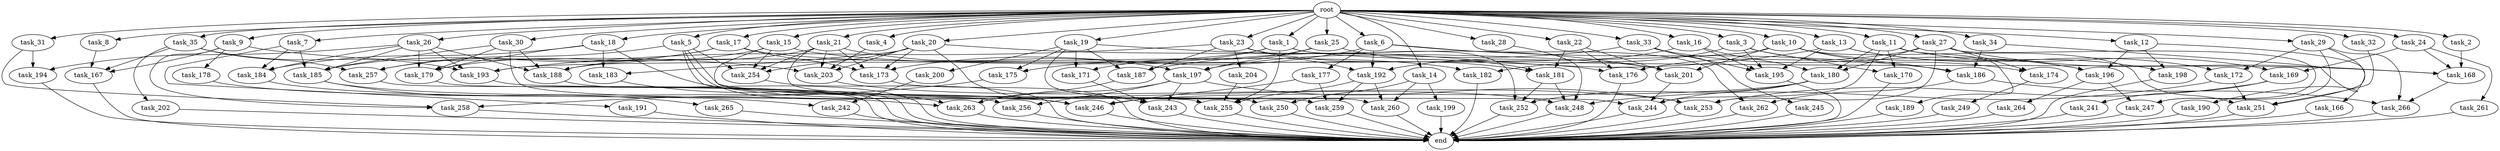 digraph G {
  task_8 [size="102.400000"];
  task_173 [size="141733920768.000000"];
  task_189 [size="3435973836.800000"];
  task_17 [size="102.400000"];
  task_261 [size="54975581388.800003"];
  task_204 [size="7730941132.800000"];
  task_242 [size="100502234726.400009"];
  task_35 [size="102.400000"];
  task_26 [size="102.400000"];
  task_15 [size="102.400000"];
  task_252 [size="84181359001.600006"];
  task_178 [size="54975581388.800003"];
  task_251 [size="108233175859.200012"];
  task_167 [size="155477816115.200012"];
  task_255 [size="170939698380.800018"];
  task_33 [size="102.400000"];
  task_186 [size="115105123532.800003"];
  task_181 [size="60129542144.000000"];
  task_169 [size="58411555225.600006"];
  task_266 [size="171798691840.000000"];
  task_176 [size="103938208563.200012"];
  task_13 [size="102.400000"];
  task_30 [size="102.400000"];
  task_264 [size="54975581388.800003"];
  task_5 [size="102.400000"];
  task_27 [size="102.400000"];
  task_200 [size="3435973836.800000"];
  task_201 [size="118541097369.600006"];
  task_6 [size="102.400000"];
  task_7 [size="102.400000"];
  task_25 [size="102.400000"];
  task_22 [size="102.400000"];
  task_262 [size="116823110451.200012"];
  task_3 [size="102.400000"];
  task_179 [size="146028888064.000000"];
  task_187 [size="53257594470.400002"];
  task_188 [size="174375672217.600006"];
  task_241 [size="85899345920.000000"];
  task_183 [size="73014444032.000000"];
  task_265 [size="7730941132.800000"];
  task_193 [size="161490770329.600006"];
  task_259 [size="162349763788.800018"];
  task_191 [size="3435973836.800000"];
  task_260 [size="97066260889.600006"];
  task_175 [size="11166914969.600000"];
  task_253 [size="201004469452.800018"];
  task_202 [size="69578470195.199997"];
  root [size="0.000000"];
  task_182 [size="44667659878.400002"];
  task_258 [size="127990025420.800003"];
  task_245 [size="30923764531.200001"];
  task_21 [size="102.400000"];
  task_18 [size="102.400000"];
  task_180 [size="115105123532.800003"];
  task_31 [size="102.400000"];
  task_244 [size="186401580646.400024"];
  task_9 [size="102.400000"];
  task_1 [size="102.400000"];
  task_192 [size="80745385164.800003"];
  task_28 [size="102.400000"];
  task_174 [size="100502234726.400009"];
  task_247 [size="179529632972.800018"];
  task_171 [size="24910810316.800003"];
  task_185 [size="128849018880.000000"];
  task_34 [size="102.400000"];
  task_10 [size="102.400000"];
  task_177 [size="30923764531.200001"];
  task_194 [size="111669149696.000000"];
  task_2 [size="102.400000"];
  task_29 [size="102.400000"];
  end [size="0.000000"];
  task_184 [size="76450417868.800003"];
  task_197 [size="107374182400.000000"];
  task_16 [size="102.400000"];
  task_14 [size="102.400000"];
  task_24 [size="102.400000"];
  task_198 [size="63565515980.800003"];
  task_195 [size="146028888064.000000"];
  task_243 [size="67001489817.600006"];
  task_257 [size="169221711462.400024"];
  task_19 [size="102.400000"];
  task_32 [size="102.400000"];
  task_196 [size="94489280512.000000"];
  task_170 [size="34359738368.000000"];
  task_4 [size="102.400000"];
  task_172 [size="97066260889.600006"];
  task_166 [size="21474836480.000000"];
  task_263 [size="125413045043.200012"];
  task_254 [size="186401580646.400024"];
  task_23 [size="102.400000"];
  task_12 [size="102.400000"];
  task_256 [size="89335319756.800003"];
  task_168 [size="187260574105.600006"];
  task_190 [size="42090679500.800003"];
  task_249 [size="42090679500.800003"];
  task_20 [size="102.400000"];
  task_250 [size="93630287052.800003"];
  task_246 [size="87617332838.400009"];
  task_203 [size="207017423667.200012"];
  task_199 [size="7730941132.800000"];
  task_11 [size="102.400000"];
  task_248 [size="97925254348.800003"];

  task_8 -> task_167 [size="301989888.000000"];
  task_173 -> end [size="1.000000"];
  task_189 -> end [size="1.000000"];
  task_17 -> task_185 [size="134217728.000000"];
  task_17 -> task_257 [size="134217728.000000"];
  task_17 -> task_173 [size="134217728.000000"];
  task_17 -> task_182 [size="134217728.000000"];
  task_261 -> end [size="1.000000"];
  task_204 -> task_255 [size="75497472.000000"];
  task_242 -> end [size="1.000000"];
  task_35 -> task_202 [size="679477248.000000"];
  task_35 -> task_167 [size="679477248.000000"];
  task_35 -> task_257 [size="679477248.000000"];
  task_35 -> task_193 [size="679477248.000000"];
  task_26 -> task_185 [size="411041792.000000"];
  task_26 -> task_194 [size="411041792.000000"];
  task_26 -> task_179 [size="411041792.000000"];
  task_26 -> task_188 [size="411041792.000000"];
  task_26 -> task_184 [size="411041792.000000"];
  task_26 -> task_193 [size="411041792.000000"];
  task_15 -> task_246 [size="33554432.000000"];
  task_15 -> task_176 [size="33554432.000000"];
  task_15 -> task_179 [size="33554432.000000"];
  task_15 -> task_254 [size="33554432.000000"];
  task_252 -> end [size="1.000000"];
  task_178 -> task_242 [size="301989888.000000"];
  task_251 -> end [size="1.000000"];
  task_167 -> end [size="1.000000"];
  task_255 -> end [size="1.000000"];
  task_33 -> task_245 [size="301989888.000000"];
  task_33 -> task_196 [size="301989888.000000"];
  task_33 -> task_195 [size="301989888.000000"];
  task_33 -> task_197 [size="301989888.000000"];
  task_186 -> task_262 [size="838860800.000000"];
  task_186 -> task_266 [size="838860800.000000"];
  task_181 -> task_252 [size="209715200.000000"];
  task_181 -> task_248 [size="209715200.000000"];
  task_169 -> task_241 [size="838860800.000000"];
  task_169 -> task_253 [size="838860800.000000"];
  task_266 -> end [size="1.000000"];
  task_176 -> end [size="1.000000"];
  task_13 -> task_172 [size="411041792.000000"];
  task_13 -> task_198 [size="411041792.000000"];
  task_13 -> task_195 [size="411041792.000000"];
  task_13 -> task_187 [size="411041792.000000"];
  task_30 -> task_185 [size="679477248.000000"];
  task_30 -> task_188 [size="679477248.000000"];
  task_30 -> task_255 [size="679477248.000000"];
  task_30 -> task_179 [size="679477248.000000"];
  task_264 -> end [size="1.000000"];
  task_5 -> task_257 [size="838860800.000000"];
  task_5 -> task_250 [size="838860800.000000"];
  task_5 -> task_244 [size="838860800.000000"];
  task_5 -> task_256 [size="838860800.000000"];
  task_5 -> task_254 [size="838860800.000000"];
  task_27 -> task_176 [size="679477248.000000"];
  task_27 -> task_180 [size="679477248.000000"];
  task_27 -> task_174 [size="679477248.000000"];
  task_27 -> task_253 [size="679477248.000000"];
  task_27 -> task_247 [size="679477248.000000"];
  task_27 -> task_168 [size="679477248.000000"];
  task_200 -> task_242 [size="679477248.000000"];
  task_201 -> task_244 [size="411041792.000000"];
  task_6 -> task_177 [size="301989888.000000"];
  task_6 -> task_262 [size="301989888.000000"];
  task_6 -> task_173 [size="301989888.000000"];
  task_6 -> task_186 [size="301989888.000000"];
  task_6 -> task_192 [size="301989888.000000"];
  task_7 -> task_185 [size="33554432.000000"];
  task_7 -> task_191 [size="33554432.000000"];
  task_7 -> task_184 [size="33554432.000000"];
  task_25 -> task_181 [size="209715200.000000"];
  task_25 -> task_197 [size="209715200.000000"];
  task_25 -> task_171 [size="209715200.000000"];
  task_22 -> task_181 [size="301989888.000000"];
  task_22 -> task_176 [size="301989888.000000"];
  task_22 -> task_201 [size="301989888.000000"];
  task_262 -> end [size="1.000000"];
  task_3 -> task_170 [size="301989888.000000"];
  task_3 -> task_174 [size="301989888.000000"];
  task_3 -> task_182 [size="301989888.000000"];
  task_3 -> task_195 [size="301989888.000000"];
  task_179 -> end [size="1.000000"];
  task_187 -> task_263 [size="301989888.000000"];
  task_188 -> end [size="1.000000"];
  task_241 -> end [size="1.000000"];
  task_183 -> task_263 [size="209715200.000000"];
  task_265 -> end [size="1.000000"];
  task_193 -> end [size="1.000000"];
  task_259 -> end [size="1.000000"];
  task_191 -> end [size="1.000000"];
  task_260 -> end [size="1.000000"];
  task_175 -> task_258 [size="33554432.000000"];
  task_253 -> end [size="1.000000"];
  task_202 -> end [size="1.000000"];
  root -> task_8 [size="1.000000"];
  root -> task_14 [size="1.000000"];
  root -> task_24 [size="1.000000"];
  root -> task_13 [size="1.000000"];
  root -> task_17 [size="1.000000"];
  root -> task_21 [size="1.000000"];
  root -> task_18 [size="1.000000"];
  root -> task_22 [size="1.000000"];
  root -> task_31 [size="1.000000"];
  root -> task_9 [size="1.000000"];
  root -> task_5 [size="1.000000"];
  root -> task_32 [size="1.000000"];
  root -> task_26 [size="1.000000"];
  root -> task_15 [size="1.000000"];
  root -> task_6 [size="1.000000"];
  root -> task_4 [size="1.000000"];
  root -> task_29 [size="1.000000"];
  root -> task_30 [size="1.000000"];
  root -> task_34 [size="1.000000"];
  root -> task_3 [size="1.000000"];
  root -> task_19 [size="1.000000"];
  root -> task_10 [size="1.000000"];
  root -> task_23 [size="1.000000"];
  root -> task_12 [size="1.000000"];
  root -> task_1 [size="1.000000"];
  root -> task_33 [size="1.000000"];
  root -> task_2 [size="1.000000"];
  root -> task_25 [size="1.000000"];
  root -> task_20 [size="1.000000"];
  root -> task_35 [size="1.000000"];
  root -> task_7 [size="1.000000"];
  root -> task_27 [size="1.000000"];
  root -> task_11 [size="1.000000"];
  root -> task_28 [size="1.000000"];
  root -> task_16 [size="1.000000"];
  task_182 -> end [size="1.000000"];
  task_258 -> end [size="1.000000"];
  task_245 -> end [size="1.000000"];
  task_21 -> task_173 [size="536870912.000000"];
  task_21 -> task_203 [size="536870912.000000"];
  task_21 -> task_254 [size="536870912.000000"];
  task_21 -> task_188 [size="536870912.000000"];
  task_21 -> task_197 [size="536870912.000000"];
  task_21 -> task_259 [size="536870912.000000"];
  task_18 -> task_184 [size="301989888.000000"];
  task_18 -> task_183 [size="301989888.000000"];
  task_18 -> task_179 [size="301989888.000000"];
  task_18 -> task_248 [size="301989888.000000"];
  task_180 -> task_244 [size="536870912.000000"];
  task_180 -> task_252 [size="536870912.000000"];
  task_180 -> task_246 [size="536870912.000000"];
  task_31 -> task_194 [size="679477248.000000"];
  task_31 -> task_258 [size="679477248.000000"];
  task_244 -> end [size="1.000000"];
  task_9 -> task_167 [size="536870912.000000"];
  task_9 -> task_178 [size="536870912.000000"];
  task_9 -> task_258 [size="536870912.000000"];
  task_9 -> task_203 [size="536870912.000000"];
  task_1 -> task_188 [size="75497472.000000"];
  task_1 -> task_255 [size="75497472.000000"];
  task_1 -> task_175 [size="75497472.000000"];
  task_1 -> task_252 [size="75497472.000000"];
  task_1 -> task_168 [size="75497472.000000"];
  task_192 -> task_260 [size="838860800.000000"];
  task_192 -> task_255 [size="838860800.000000"];
  task_192 -> task_259 [size="838860800.000000"];
  task_28 -> task_248 [size="411041792.000000"];
  task_174 -> task_249 [size="411041792.000000"];
  task_247 -> end [size="1.000000"];
  task_171 -> task_243 [size="209715200.000000"];
  task_185 -> task_246 [size="75497472.000000"];
  task_185 -> task_265 [size="75497472.000000"];
  task_34 -> task_190 [size="411041792.000000"];
  task_34 -> task_186 [size="411041792.000000"];
  task_10 -> task_196 [size="411041792.000000"];
  task_10 -> task_193 [size="411041792.000000"];
  task_10 -> task_186 [size="411041792.000000"];
  task_10 -> task_201 [size="411041792.000000"];
  task_10 -> task_251 [size="411041792.000000"];
  task_177 -> task_246 [size="209715200.000000"];
  task_177 -> task_259 [size="209715200.000000"];
  task_194 -> end [size="1.000000"];
  task_2 -> task_168 [size="536870912.000000"];
  task_29 -> task_172 [size="536870912.000000"];
  task_29 -> task_247 [size="536870912.000000"];
  task_29 -> task_251 [size="536870912.000000"];
  task_29 -> task_266 [size="536870912.000000"];
  task_184 -> task_263 [size="679477248.000000"];
  task_197 -> task_243 [size="33554432.000000"];
  task_197 -> task_253 [size="33554432.000000"];
  task_197 -> task_256 [size="33554432.000000"];
  task_197 -> task_263 [size="33554432.000000"];
  task_16 -> task_195 [size="411041792.000000"];
  task_16 -> task_180 [size="411041792.000000"];
  task_16 -> task_192 [size="411041792.000000"];
  task_14 -> task_260 [size="75497472.000000"];
  task_14 -> task_250 [size="75497472.000000"];
  task_14 -> task_199 [size="75497472.000000"];
  task_24 -> task_261 [size="536870912.000000"];
  task_24 -> task_169 [size="536870912.000000"];
  task_24 -> task_168 [size="536870912.000000"];
  task_198 -> end [size="1.000000"];
  task_195 -> end [size="1.000000"];
  task_243 -> end [size="1.000000"];
  task_257 -> end [size="1.000000"];
  task_19 -> task_200 [size="33554432.000000"];
  task_19 -> task_187 [size="33554432.000000"];
  task_19 -> task_201 [size="33554432.000000"];
  task_19 -> task_260 [size="33554432.000000"];
  task_19 -> task_175 [size="33554432.000000"];
  task_19 -> task_171 [size="33554432.000000"];
  task_32 -> task_251 [size="75497472.000000"];
  task_196 -> task_264 [size="536870912.000000"];
  task_196 -> task_247 [size="536870912.000000"];
  task_170 -> end [size="1.000000"];
  task_4 -> task_203 [size="536870912.000000"];
  task_172 -> task_251 [size="33554432.000000"];
  task_172 -> task_248 [size="33554432.000000"];
  task_166 -> end [size="1.000000"];
  task_263 -> end [size="1.000000"];
  task_254 -> end [size="1.000000"];
  task_23 -> task_181 [size="75497472.000000"];
  task_23 -> task_204 [size="75497472.000000"];
  task_23 -> task_192 [size="75497472.000000"];
  task_23 -> task_187 [size="75497472.000000"];
  task_23 -> task_193 [size="75497472.000000"];
  task_12 -> task_196 [size="209715200.000000"];
  task_12 -> task_198 [size="209715200.000000"];
  task_12 -> task_166 [size="209715200.000000"];
  task_256 -> end [size="1.000000"];
  task_168 -> task_266 [size="301989888.000000"];
  task_190 -> end [size="1.000000"];
  task_249 -> end [size="1.000000"];
  task_20 -> task_173 [size="411041792.000000"];
  task_20 -> task_183 [size="411041792.000000"];
  task_20 -> task_201 [size="411041792.000000"];
  task_20 -> task_203 [size="411041792.000000"];
  task_20 -> task_243 [size="411041792.000000"];
  task_20 -> task_254 [size="411041792.000000"];
  task_250 -> end [size="1.000000"];
  task_246 -> end [size="1.000000"];
  task_203 -> task_253 [size="411041792.000000"];
  task_199 -> end [size="1.000000"];
  task_11 -> task_189 [size="33554432.000000"];
  task_11 -> task_170 [size="33554432.000000"];
  task_11 -> task_169 [size="33554432.000000"];
  task_11 -> task_180 [size="33554432.000000"];
  task_11 -> task_244 [size="33554432.000000"];
  task_248 -> end [size="1.000000"];
}
